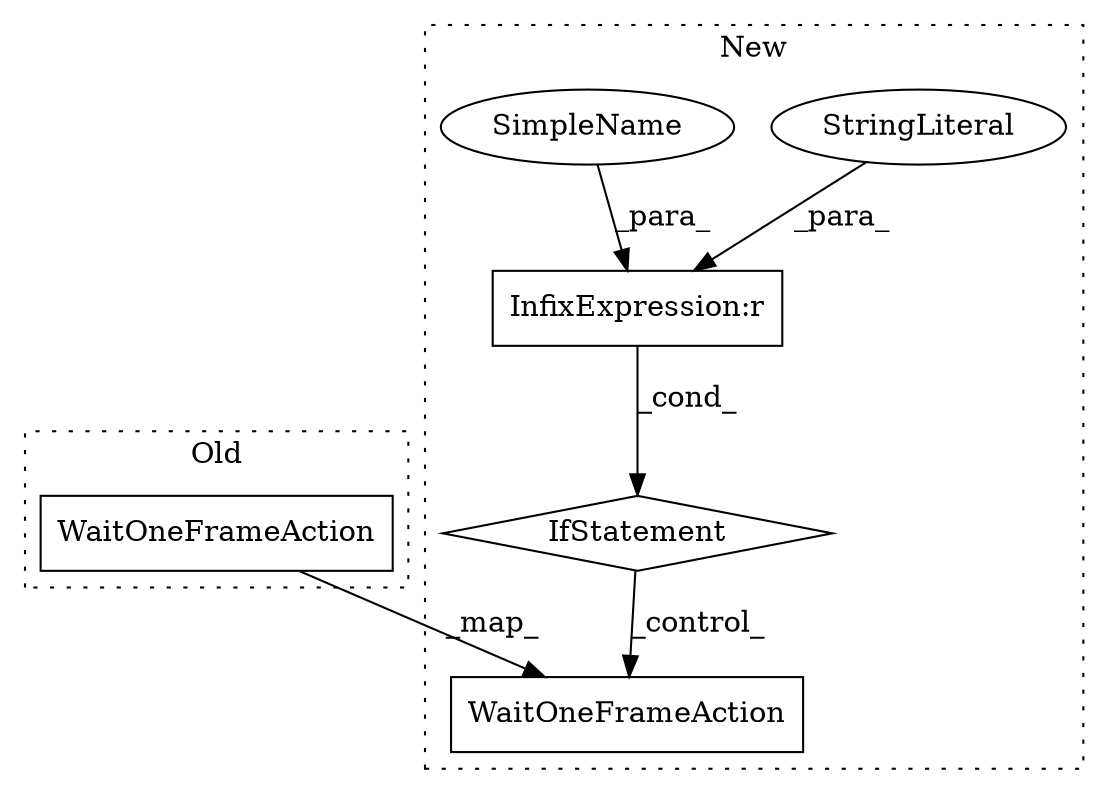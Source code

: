 digraph G {
subgraph cluster0 {
1 [label="WaitOneFrameAction" a="32" s="106771,106866" l="19,1" shape="box"];
label = "Old";
style="dotted";
}
subgraph cluster1 {
2 [label="WaitOneFrameAction" a="32" s="106905,107000" l="19,1" shape="box"];
3 [label="InfixExpression:r" a="27" s="106776" l="4" shape="box"];
4 [label="StringLiteral" a="45" s="106780" l="4" shape="ellipse"];
5 [label="IfStatement" a="25" s="106760,106784" l="4,14" shape="diamond"];
6 [label="SimpleName" a="42" s="106764" l="12" shape="ellipse"];
label = "New";
style="dotted";
}
1 -> 2 [label="_map_"];
3 -> 5 [label="_cond_"];
4 -> 3 [label="_para_"];
5 -> 2 [label="_control_"];
6 -> 3 [label="_para_"];
}